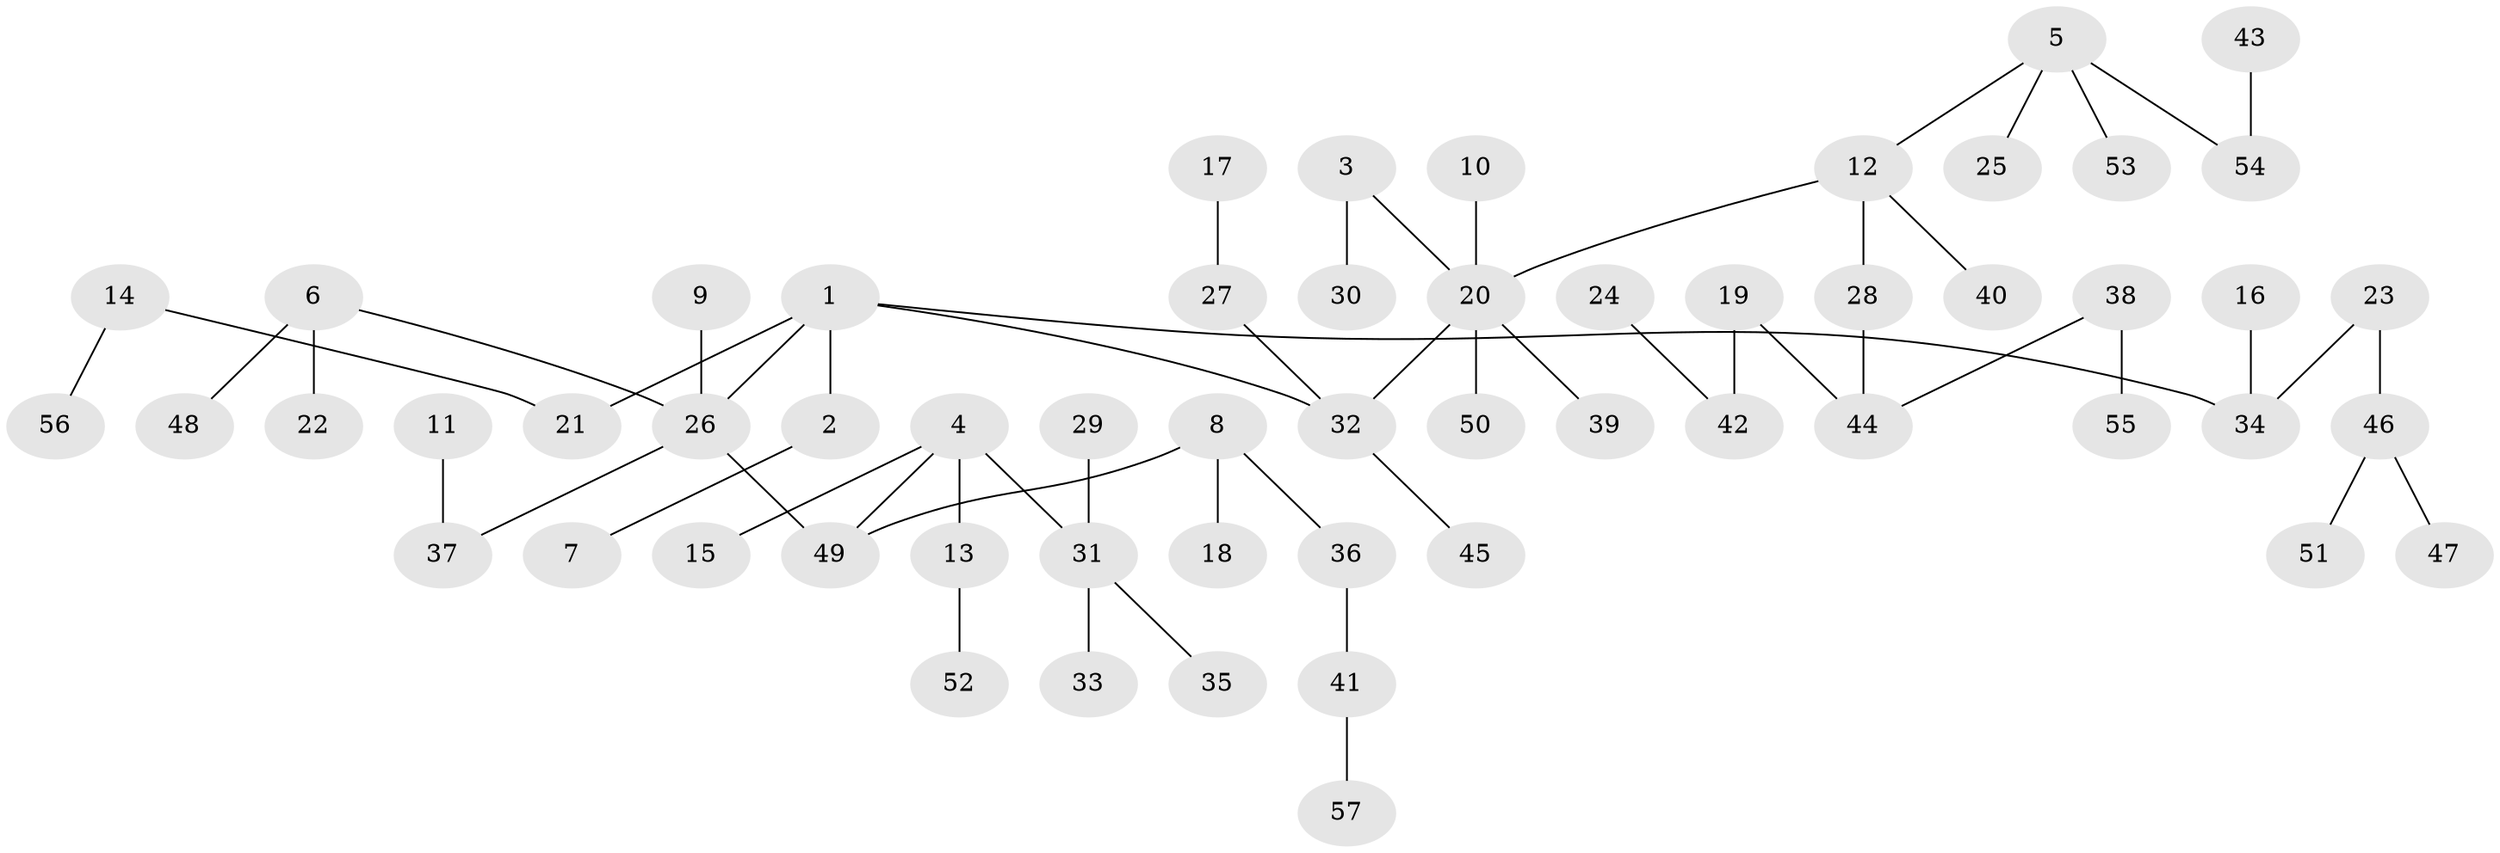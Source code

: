 // original degree distribution, {6: 0.02654867256637168, 5: 0.035398230088495575, 3: 0.10619469026548672, 1: 0.5221238938053098, 4: 0.07079646017699115, 7: 0.008849557522123894, 2: 0.23008849557522124}
// Generated by graph-tools (version 1.1) at 2025/02/03/09/25 03:02:16]
// undirected, 57 vertices, 56 edges
graph export_dot {
graph [start="1"]
  node [color=gray90,style=filled];
  1;
  2;
  3;
  4;
  5;
  6;
  7;
  8;
  9;
  10;
  11;
  12;
  13;
  14;
  15;
  16;
  17;
  18;
  19;
  20;
  21;
  22;
  23;
  24;
  25;
  26;
  27;
  28;
  29;
  30;
  31;
  32;
  33;
  34;
  35;
  36;
  37;
  38;
  39;
  40;
  41;
  42;
  43;
  44;
  45;
  46;
  47;
  48;
  49;
  50;
  51;
  52;
  53;
  54;
  55;
  56;
  57;
  1 -- 2 [weight=1.0];
  1 -- 21 [weight=1.0];
  1 -- 26 [weight=1.0];
  1 -- 32 [weight=1.0];
  1 -- 34 [weight=1.0];
  2 -- 7 [weight=1.0];
  3 -- 20 [weight=1.0];
  3 -- 30 [weight=1.0];
  4 -- 13 [weight=1.0];
  4 -- 15 [weight=1.0];
  4 -- 31 [weight=1.0];
  4 -- 49 [weight=1.0];
  5 -- 12 [weight=1.0];
  5 -- 25 [weight=1.0];
  5 -- 53 [weight=1.0];
  5 -- 54 [weight=1.0];
  6 -- 22 [weight=1.0];
  6 -- 26 [weight=1.0];
  6 -- 48 [weight=1.0];
  8 -- 18 [weight=1.0];
  8 -- 36 [weight=1.0];
  8 -- 49 [weight=1.0];
  9 -- 26 [weight=1.0];
  10 -- 20 [weight=1.0];
  11 -- 37 [weight=1.0];
  12 -- 20 [weight=1.0];
  12 -- 28 [weight=1.0];
  12 -- 40 [weight=1.0];
  13 -- 52 [weight=1.0];
  14 -- 21 [weight=1.0];
  14 -- 56 [weight=1.0];
  16 -- 34 [weight=1.0];
  17 -- 27 [weight=1.0];
  19 -- 42 [weight=1.0];
  19 -- 44 [weight=1.0];
  20 -- 32 [weight=1.0];
  20 -- 39 [weight=1.0];
  20 -- 50 [weight=1.0];
  23 -- 34 [weight=1.0];
  23 -- 46 [weight=1.0];
  24 -- 42 [weight=1.0];
  26 -- 37 [weight=1.0];
  26 -- 49 [weight=1.0];
  27 -- 32 [weight=1.0];
  28 -- 44 [weight=1.0];
  29 -- 31 [weight=1.0];
  31 -- 33 [weight=1.0];
  31 -- 35 [weight=1.0];
  32 -- 45 [weight=1.0];
  36 -- 41 [weight=1.0];
  38 -- 44 [weight=1.0];
  38 -- 55 [weight=1.0];
  41 -- 57 [weight=1.0];
  43 -- 54 [weight=1.0];
  46 -- 47 [weight=1.0];
  46 -- 51 [weight=1.0];
}
